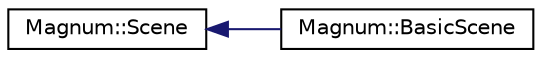 digraph "圖形化之類別階層"
{
  edge [fontname="Helvetica",fontsize="10",labelfontname="Helvetica",labelfontsize="10"];
  node [fontname="Helvetica",fontsize="10",shape=record];
  rankdir="LR";
  Node1 [label="Magnum::Scene",height=0.2,width=0.4,color="black", fillcolor="white", style="filled",URL="$class_magnum_1_1_scene.html"];
  Node1 -> Node2 [dir="back",color="midnightblue",fontsize="10",style="solid",fontname="Helvetica"];
  Node2 [label="Magnum::BasicScene",height=0.2,width=0.4,color="black", fillcolor="white", style="filled",URL="$class_magnum_1_1_basic_scene.html"];
}
